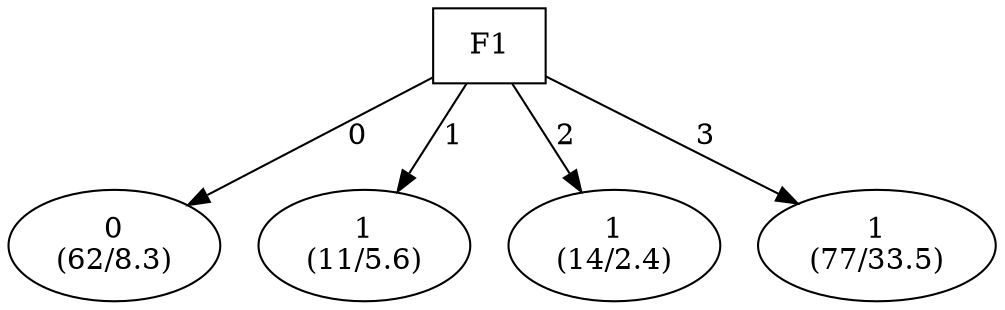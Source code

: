 digraph YaDT {
n0 [ shape=box, label="F1\n"]
n0 -> n1 [label="0"]
n1 [ shape=ellipse, label="0\n(62/8.3)"]
n0 -> n2 [label="1"]
n2 [ shape=ellipse, label="1\n(11/5.6)"]
n0 -> n3 [label="2"]
n3 [ shape=ellipse, label="1\n(14/2.4)"]
n0 -> n4 [label="3"]
n4 [ shape=ellipse, label="1\n(77/33.5)"]
}

